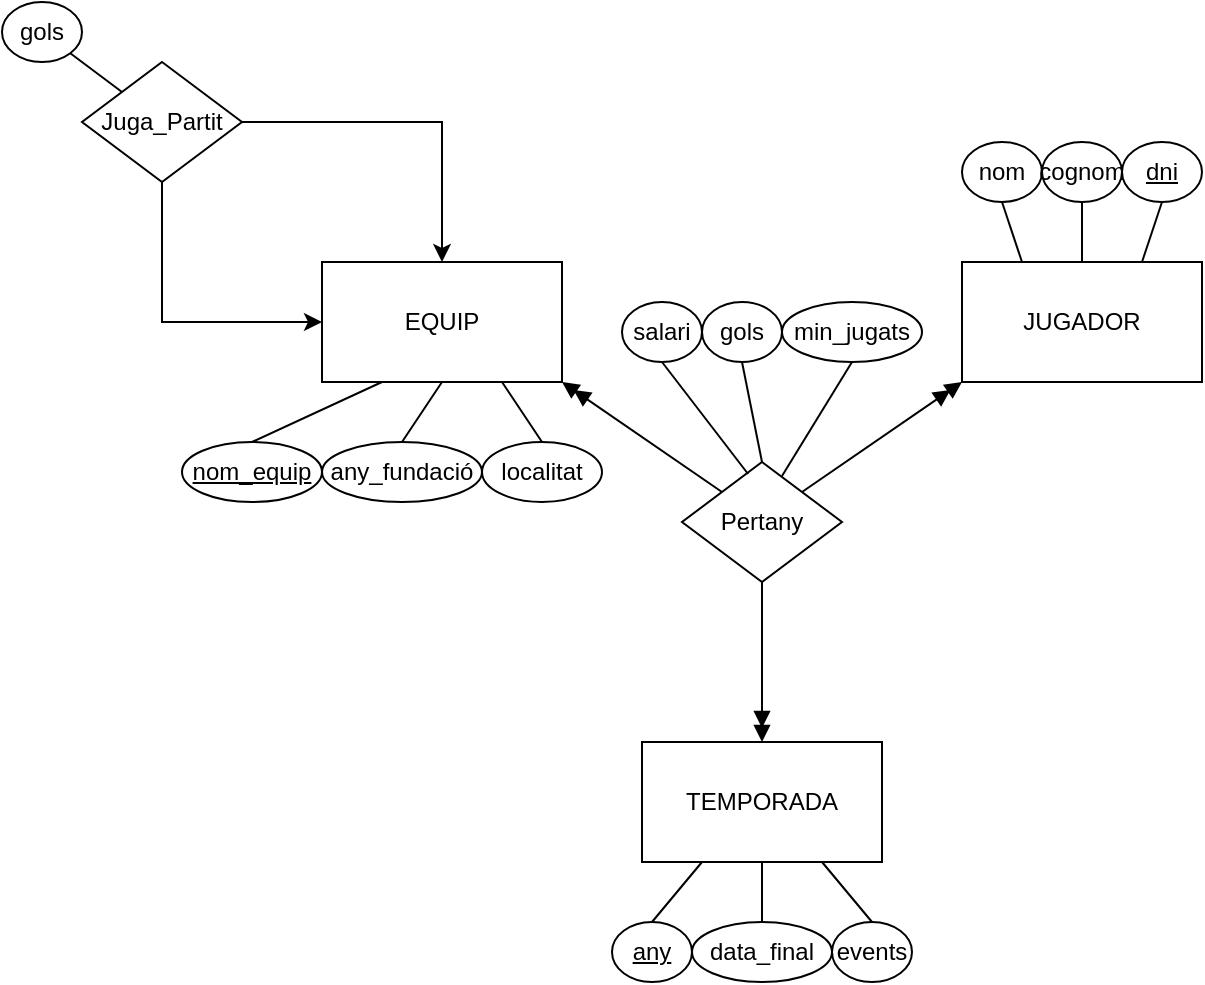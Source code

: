 <mxfile version="15.5.2" type="github">
  <diagram id="Q-W_vvelxExXVuwfkpPa" name="Page-1">
    <mxGraphModel dx="796" dy="481" grid="1" gridSize="10" guides="1" tooltips="1" connect="1" arrows="1" fold="1" page="1" pageScale="1" pageWidth="827" pageHeight="1169" math="0" shadow="0">
      <root>
        <mxCell id="0" />
        <mxCell id="1" parent="0" />
        <mxCell id="D09nHzNTPnsE43kBFfQT-40" style="edgeStyle=none;rounded=0;orthogonalLoop=1;jettySize=auto;html=1;exitX=0.5;exitY=0;exitDx=0;exitDy=0;entryX=0.5;entryY=1;entryDx=0;entryDy=0;endArrow=none;endFill=0;" edge="1" parent="1" source="D09nHzNTPnsE43kBFfQT-1" target="D09nHzNTPnsE43kBFfQT-30">
          <mxGeometry relative="1" as="geometry" />
        </mxCell>
        <mxCell id="D09nHzNTPnsE43kBFfQT-41" style="edgeStyle=none;rounded=0;orthogonalLoop=1;jettySize=auto;html=1;exitX=0.25;exitY=0;exitDx=0;exitDy=0;entryX=0.5;entryY=1;entryDx=0;entryDy=0;endArrow=none;endFill=0;" edge="1" parent="1" source="D09nHzNTPnsE43kBFfQT-1" target="D09nHzNTPnsE43kBFfQT-29">
          <mxGeometry relative="1" as="geometry" />
        </mxCell>
        <mxCell id="D09nHzNTPnsE43kBFfQT-42" style="edgeStyle=none;rounded=0;orthogonalLoop=1;jettySize=auto;html=1;exitX=0.75;exitY=0;exitDx=0;exitDy=0;entryX=0.5;entryY=1;entryDx=0;entryDy=0;endArrow=none;endFill=0;" edge="1" parent="1" source="D09nHzNTPnsE43kBFfQT-1" target="D09nHzNTPnsE43kBFfQT-32">
          <mxGeometry relative="1" as="geometry" />
        </mxCell>
        <mxCell id="D09nHzNTPnsE43kBFfQT-1" value="JUGADOR" style="rounded=0;whiteSpace=wrap;html=1;" vertex="1" parent="1">
          <mxGeometry x="520" y="150" width="120" height="60" as="geometry" />
        </mxCell>
        <mxCell id="D09nHzNTPnsE43kBFfQT-2" value="EQUIP" style="rounded=0;whiteSpace=wrap;html=1;" vertex="1" parent="1">
          <mxGeometry x="200" y="150" width="120" height="60" as="geometry" />
        </mxCell>
        <mxCell id="D09nHzNTPnsE43kBFfQT-3" value="TEMPORADA" style="rounded=0;whiteSpace=wrap;html=1;" vertex="1" parent="1">
          <mxGeometry x="360" y="390" width="120" height="60" as="geometry" />
        </mxCell>
        <mxCell id="D09nHzNTPnsE43kBFfQT-6" style="edgeStyle=orthogonalEdgeStyle;rounded=0;orthogonalLoop=1;jettySize=auto;html=1;exitX=0.5;exitY=1;exitDx=0;exitDy=0;entryX=0;entryY=0.5;entryDx=0;entryDy=0;" edge="1" parent="1" source="D09nHzNTPnsE43kBFfQT-4" target="D09nHzNTPnsE43kBFfQT-2">
          <mxGeometry relative="1" as="geometry" />
        </mxCell>
        <mxCell id="D09nHzNTPnsE43kBFfQT-8" style="edgeStyle=orthogonalEdgeStyle;rounded=0;orthogonalLoop=1;jettySize=auto;html=1;exitX=1;exitY=0.5;exitDx=0;exitDy=0;entryX=0.5;entryY=0;entryDx=0;entryDy=0;" edge="1" parent="1" source="D09nHzNTPnsE43kBFfQT-4" target="D09nHzNTPnsE43kBFfQT-2">
          <mxGeometry relative="1" as="geometry" />
        </mxCell>
        <mxCell id="D09nHzNTPnsE43kBFfQT-4" value="Juga_Partit" style="rhombus;whiteSpace=wrap;html=1;" vertex="1" parent="1">
          <mxGeometry x="80" y="50" width="80" height="60" as="geometry" />
        </mxCell>
        <mxCell id="D09nHzNTPnsE43kBFfQT-10" style="rounded=0;orthogonalLoop=1;jettySize=auto;html=1;exitX=1;exitY=1;exitDx=0;exitDy=0;entryX=0;entryY=0;entryDx=0;entryDy=0;endArrow=none;endFill=0;" edge="1" parent="1" source="D09nHzNTPnsE43kBFfQT-9" target="D09nHzNTPnsE43kBFfQT-4">
          <mxGeometry relative="1" as="geometry" />
        </mxCell>
        <mxCell id="D09nHzNTPnsE43kBFfQT-9" value="gols" style="ellipse;whiteSpace=wrap;html=1;" vertex="1" parent="1">
          <mxGeometry x="40" y="20" width="40" height="30" as="geometry" />
        </mxCell>
        <mxCell id="D09nHzNTPnsE43kBFfQT-15" style="edgeStyle=none;rounded=0;orthogonalLoop=1;jettySize=auto;html=1;exitX=1;exitY=0;exitDx=0;exitDy=0;entryX=0;entryY=1;entryDx=0;entryDy=0;endArrow=doubleBlock;endFill=1;" edge="1" parent="1" source="D09nHzNTPnsE43kBFfQT-11" target="D09nHzNTPnsE43kBFfQT-1">
          <mxGeometry relative="1" as="geometry" />
        </mxCell>
        <mxCell id="D09nHzNTPnsE43kBFfQT-16" style="edgeStyle=none;rounded=0;orthogonalLoop=1;jettySize=auto;html=1;exitX=0;exitY=0;exitDx=0;exitDy=0;entryX=1;entryY=1;entryDx=0;entryDy=0;endArrow=doubleBlock;endFill=1;" edge="1" parent="1" source="D09nHzNTPnsE43kBFfQT-11" target="D09nHzNTPnsE43kBFfQT-2">
          <mxGeometry relative="1" as="geometry" />
        </mxCell>
        <mxCell id="D09nHzNTPnsE43kBFfQT-17" style="edgeStyle=none;rounded=0;orthogonalLoop=1;jettySize=auto;html=1;exitX=0.5;exitY=1;exitDx=0;exitDy=0;endArrow=doubleBlock;endFill=1;" edge="1" parent="1" source="D09nHzNTPnsE43kBFfQT-11" target="D09nHzNTPnsE43kBFfQT-3">
          <mxGeometry relative="1" as="geometry" />
        </mxCell>
        <mxCell id="D09nHzNTPnsE43kBFfQT-11" value="Pertany" style="rhombus;whiteSpace=wrap;html=1;" vertex="1" parent="1">
          <mxGeometry x="380" y="250" width="80" height="60" as="geometry" />
        </mxCell>
        <mxCell id="D09nHzNTPnsE43kBFfQT-25" style="edgeStyle=none;rounded=0;orthogonalLoop=1;jettySize=auto;html=1;exitX=0.5;exitY=1;exitDx=0;exitDy=0;entryX=0.5;entryY=0;entryDx=0;entryDy=0;endArrow=none;endFill=0;" edge="1" parent="1" source="D09nHzNTPnsE43kBFfQT-20" target="D09nHzNTPnsE43kBFfQT-11">
          <mxGeometry relative="1" as="geometry" />
        </mxCell>
        <mxCell id="D09nHzNTPnsE43kBFfQT-20" value="gols" style="ellipse;whiteSpace=wrap;html=1;" vertex="1" parent="1">
          <mxGeometry x="390" y="170" width="40" height="30" as="geometry" />
        </mxCell>
        <mxCell id="D09nHzNTPnsE43kBFfQT-24" style="edgeStyle=none;rounded=0;orthogonalLoop=1;jettySize=auto;html=1;exitX=0.5;exitY=1;exitDx=0;exitDy=0;entryX=0.413;entryY=0.1;entryDx=0;entryDy=0;entryPerimeter=0;endArrow=none;endFill=0;" edge="1" parent="1" source="D09nHzNTPnsE43kBFfQT-22" target="D09nHzNTPnsE43kBFfQT-11">
          <mxGeometry relative="1" as="geometry" />
        </mxCell>
        <mxCell id="D09nHzNTPnsE43kBFfQT-22" value="salari" style="ellipse;whiteSpace=wrap;html=1;" vertex="1" parent="1">
          <mxGeometry x="350" y="170" width="40" height="30" as="geometry" />
        </mxCell>
        <mxCell id="D09nHzNTPnsE43kBFfQT-27" style="edgeStyle=none;rounded=0;orthogonalLoop=1;jettySize=auto;html=1;exitX=0.5;exitY=1;exitDx=0;exitDy=0;entryX=0.625;entryY=0.117;entryDx=0;entryDy=0;entryPerimeter=0;endArrow=none;endFill=0;" edge="1" parent="1" source="D09nHzNTPnsE43kBFfQT-26" target="D09nHzNTPnsE43kBFfQT-11">
          <mxGeometry relative="1" as="geometry" />
        </mxCell>
        <mxCell id="D09nHzNTPnsE43kBFfQT-26" value="&lt;div&gt;min_jugats&lt;/div&gt;" style="ellipse;whiteSpace=wrap;html=1;" vertex="1" parent="1">
          <mxGeometry x="430" y="170" width="70" height="30" as="geometry" />
        </mxCell>
        <mxCell id="D09nHzNTPnsE43kBFfQT-29" value="nom" style="ellipse;whiteSpace=wrap;html=1;" vertex="1" parent="1">
          <mxGeometry x="520" y="90" width="40" height="30" as="geometry" />
        </mxCell>
        <mxCell id="D09nHzNTPnsE43kBFfQT-30" value="cognom" style="ellipse;whiteSpace=wrap;html=1;" vertex="1" parent="1">
          <mxGeometry x="560" y="90" width="40" height="30" as="geometry" />
        </mxCell>
        <mxCell id="D09nHzNTPnsE43kBFfQT-32" value="dni" style="ellipse;whiteSpace=wrap;html=1;fontStyle=4" vertex="1" parent="1">
          <mxGeometry x="600" y="90" width="40" height="30" as="geometry" />
        </mxCell>
        <mxCell id="D09nHzNTPnsE43kBFfQT-39" style="edgeStyle=none;rounded=0;orthogonalLoop=1;jettySize=auto;html=1;exitX=0.5;exitY=0;exitDx=0;exitDy=0;entryX=0.75;entryY=1;entryDx=0;entryDy=0;endArrow=none;endFill=0;" edge="1" parent="1" source="D09nHzNTPnsE43kBFfQT-33" target="D09nHzNTPnsE43kBFfQT-2">
          <mxGeometry relative="1" as="geometry" />
        </mxCell>
        <mxCell id="D09nHzNTPnsE43kBFfQT-33" value="localitat" style="ellipse;whiteSpace=wrap;html=1;" vertex="1" parent="1">
          <mxGeometry x="280" y="240" width="60" height="30" as="geometry" />
        </mxCell>
        <mxCell id="D09nHzNTPnsE43kBFfQT-38" style="edgeStyle=none;rounded=0;orthogonalLoop=1;jettySize=auto;html=1;exitX=0.5;exitY=0;exitDx=0;exitDy=0;entryX=0.5;entryY=1;entryDx=0;entryDy=0;endArrow=none;endFill=0;" edge="1" parent="1" source="D09nHzNTPnsE43kBFfQT-34" target="D09nHzNTPnsE43kBFfQT-2">
          <mxGeometry relative="1" as="geometry" />
        </mxCell>
        <mxCell id="D09nHzNTPnsE43kBFfQT-34" value="any_fundació" style="ellipse;whiteSpace=wrap;html=1;" vertex="1" parent="1">
          <mxGeometry x="200" y="240" width="80" height="30" as="geometry" />
        </mxCell>
        <mxCell id="D09nHzNTPnsE43kBFfQT-37" style="edgeStyle=none;rounded=0;orthogonalLoop=1;jettySize=auto;html=1;exitX=0.5;exitY=0;exitDx=0;exitDy=0;entryX=0.25;entryY=1;entryDx=0;entryDy=0;endArrow=none;endFill=0;" edge="1" parent="1" source="D09nHzNTPnsE43kBFfQT-35" target="D09nHzNTPnsE43kBFfQT-2">
          <mxGeometry relative="1" as="geometry" />
        </mxCell>
        <mxCell id="D09nHzNTPnsE43kBFfQT-35" value="nom_equip" style="ellipse;whiteSpace=wrap;html=1;fontStyle=4" vertex="1" parent="1">
          <mxGeometry x="130" y="240" width="70" height="30" as="geometry" />
        </mxCell>
        <mxCell id="D09nHzNTPnsE43kBFfQT-47" style="edgeStyle=none;rounded=0;orthogonalLoop=1;jettySize=auto;html=1;exitX=0.5;exitY=0;exitDx=0;exitDy=0;entryX=0.75;entryY=1;entryDx=0;entryDy=0;endArrow=none;endFill=0;" edge="1" parent="1" source="D09nHzNTPnsE43kBFfQT-43" target="D09nHzNTPnsE43kBFfQT-3">
          <mxGeometry relative="1" as="geometry" />
        </mxCell>
        <mxCell id="D09nHzNTPnsE43kBFfQT-43" value="events" style="ellipse;whiteSpace=wrap;html=1;" vertex="1" parent="1">
          <mxGeometry x="455" y="480" width="40" height="30" as="geometry" />
        </mxCell>
        <mxCell id="D09nHzNTPnsE43kBFfQT-49" style="edgeStyle=none;rounded=0;orthogonalLoop=1;jettySize=auto;html=1;exitX=0.5;exitY=0;exitDx=0;exitDy=0;entryX=0.5;entryY=1;entryDx=0;entryDy=0;endArrow=none;endFill=0;" edge="1" parent="1" source="D09nHzNTPnsE43kBFfQT-44" target="D09nHzNTPnsE43kBFfQT-3">
          <mxGeometry relative="1" as="geometry" />
        </mxCell>
        <mxCell id="D09nHzNTPnsE43kBFfQT-44" value="data_final" style="ellipse;whiteSpace=wrap;html=1;" vertex="1" parent="1">
          <mxGeometry x="385" y="480" width="70" height="30" as="geometry" />
        </mxCell>
        <mxCell id="D09nHzNTPnsE43kBFfQT-48" style="edgeStyle=none;rounded=0;orthogonalLoop=1;jettySize=auto;html=1;exitX=0.5;exitY=0;exitDx=0;exitDy=0;entryX=0.25;entryY=1;entryDx=0;entryDy=0;endArrow=none;endFill=0;" edge="1" parent="1" source="D09nHzNTPnsE43kBFfQT-45" target="D09nHzNTPnsE43kBFfQT-3">
          <mxGeometry relative="1" as="geometry" />
        </mxCell>
        <mxCell id="D09nHzNTPnsE43kBFfQT-45" value="any" style="ellipse;whiteSpace=wrap;html=1;fontStyle=4" vertex="1" parent="1">
          <mxGeometry x="345" y="480" width="40" height="30" as="geometry" />
        </mxCell>
      </root>
    </mxGraphModel>
  </diagram>
</mxfile>
